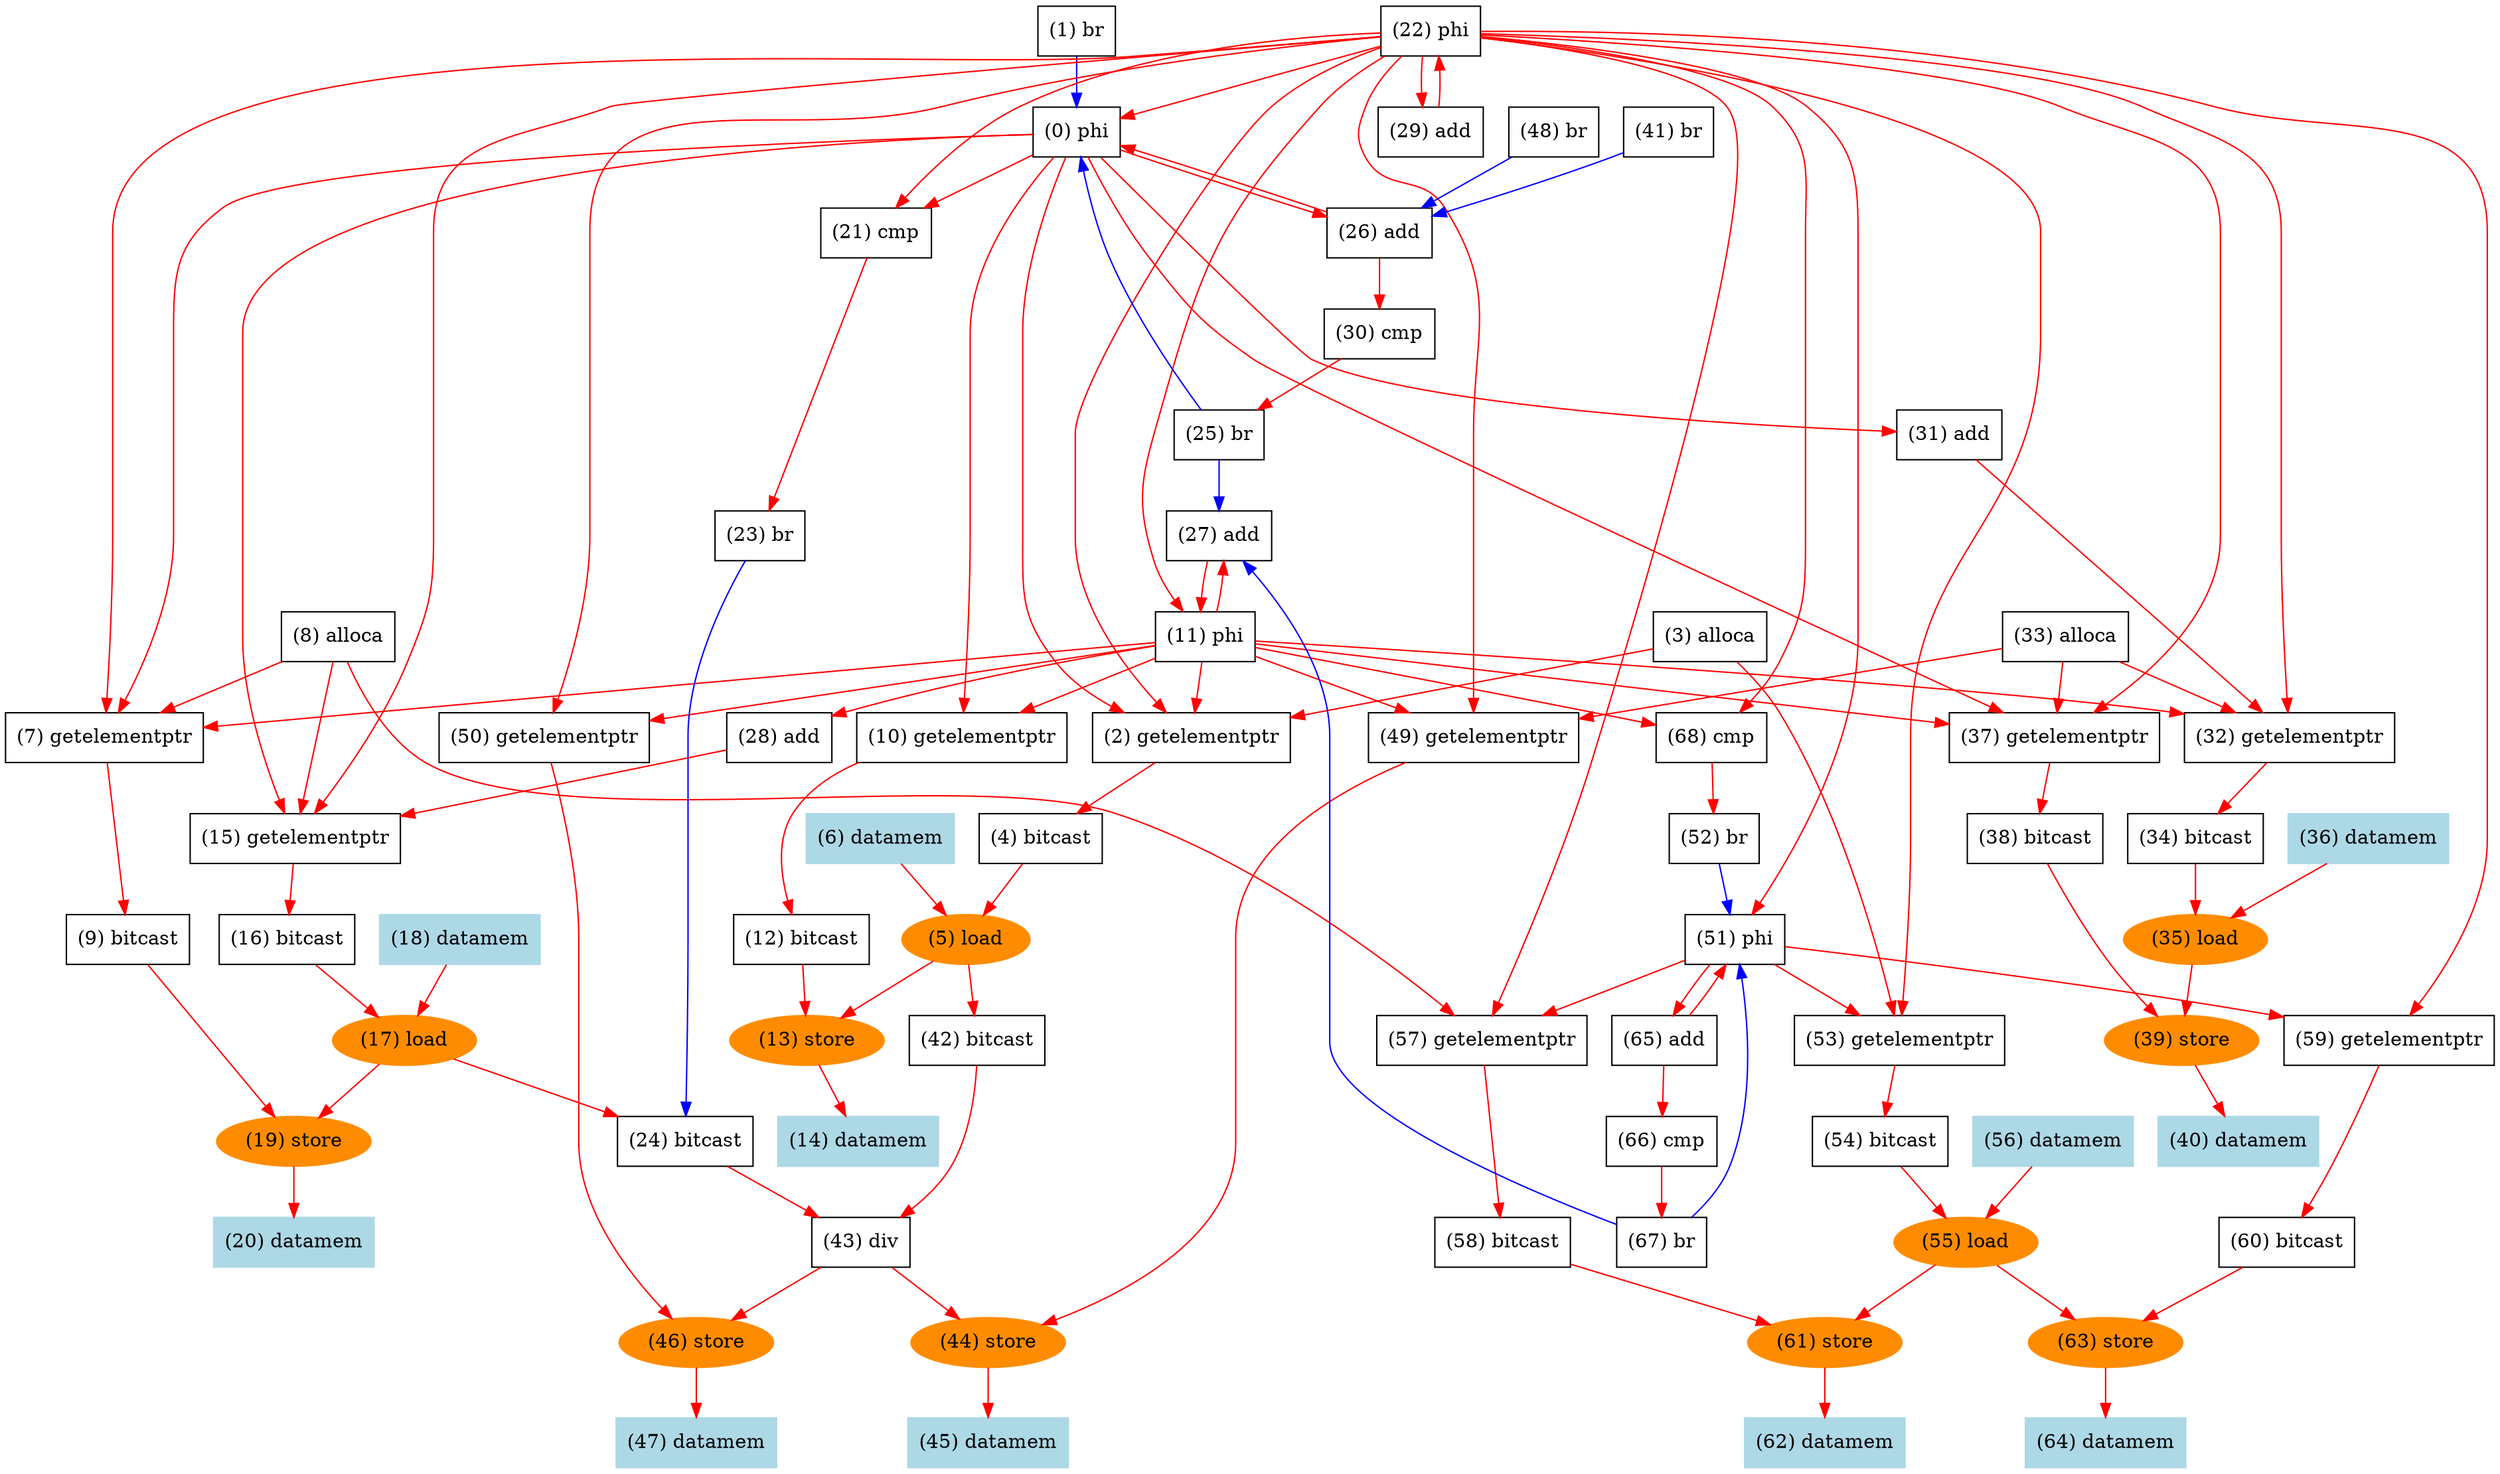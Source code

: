 digraph "DFG for'lu_cpu' function" {
	Node0phi[shape=record, label="(0) phi"];
	Node1br[shape=record, label="(1) br"];
	Node2getelementptr[shape=record, label="(2) getelementptr"];
	Node3alloca[shape=record, label="(3) alloca"];
	Node4bitcast[shape=record, label="(4) bitcast"];
	Node5load[shape=oval, color=darkorange, style=filled, label="(5) load"];
	Node6datamem[shape=record, color=lightblue, style=filled, label="(6) datamem"];
	Node7getelementptr[shape=record, label="(7) getelementptr"];
	Node8alloca[shape=record, label="(8) alloca"];
	Node9bitcast[shape=record, label="(9) bitcast"];
	Node10getelementptr[shape=record, label="(10) getelementptr"];
	Node11phi[shape=record, label="(11) phi"];
	Node12bitcast[shape=record, label="(12) bitcast"];
	Node13store[shape=oval, color=darkorange, style=filled, label="(13) store"];
	Node14datamem[shape=record, color=lightblue, style=filled, label="(14) datamem"];
	Node15getelementptr[shape=record, label="(15) getelementptr"];
	Node16bitcast[shape=record, label="(16) bitcast"];
	Node17load[shape=oval, color=darkorange, style=filled, label="(17) load"];
	Node18datamem[shape=record, color=lightblue, style=filled, label="(18) datamem"];
	Node19store[shape=oval, color=darkorange, style=filled, label="(19) store"];
	Node20datamem[shape=record, color=lightblue, style=filled, label="(20) datamem"];
	Node21cmp[shape=record, label="(21) cmp"];
	Node22phi[shape=record, label="(22) phi"];
	Node23br[shape=record, label="(23) br"];
	Node24bitcast[shape=record, label="(24) bitcast"];
	Node25br[shape=record, label="(25) br"];
	Node26add[shape=record, label="(26) add"];
	Node27add[shape=record, label="(27) add"];
	Node28add[shape=record, label="(28) add"];
	Node29add[shape=record, label="(29) add"];
	Node30cmp[shape=record, label="(30) cmp"];
	Node31add[shape=record, label="(31) add"];
	Node32getelementptr[shape=record, label="(32) getelementptr"];
	Node33alloca[shape=record, label="(33) alloca"];
	Node34bitcast[shape=record, label="(34) bitcast"];
	Node35load[shape=oval, color=darkorange, style=filled, label="(35) load"];
	Node36datamem[shape=record, color=lightblue, style=filled, label="(36) datamem"];
	Node37getelementptr[shape=record, label="(37) getelementptr"];
	Node38bitcast[shape=record, label="(38) bitcast"];
	Node39store[shape=oval, color=darkorange, style=filled, label="(39) store"];
	Node40datamem[shape=record, color=lightblue, style=filled, label="(40) datamem"];
	Node41br[shape=record, label="(41) br"];
	Node42bitcast[shape=record, label="(42) bitcast"];
	Node43div[shape=record, label="(43) div"];
	Node44store[shape=oval, color=darkorange, style=filled, label="(44) store"];
	Node45datamem[shape=record, color=lightblue, style=filled, label="(45) datamem"];
	Node46store[shape=oval, color=darkorange, style=filled, label="(46) store"];
	Node47datamem[shape=record, color=lightblue, style=filled, label="(47) datamem"];
	Node48br[shape=record, label="(48) br"];
	Node49getelementptr[shape=record, label="(49) getelementptr"];
	Node50getelementptr[shape=record, label="(50) getelementptr"];
	Node51phi[shape=record, label="(51) phi"];
	Node52br[shape=record, label="(52) br"];
	Node53getelementptr[shape=record, label="(53) getelementptr"];
	Node54bitcast[shape=record, label="(54) bitcast"];
	Node55load[shape=oval, color=darkorange, style=filled, label="(55) load"];
	Node56datamem[shape=record, color=lightblue, style=filled, label="(56) datamem"];
	Node57getelementptr[shape=record, label="(57) getelementptr"];
	Node58bitcast[shape=record, label="(58) bitcast"];
	Node59getelementptr[shape=record, label="(59) getelementptr"];
	Node60bitcast[shape=record, label="(60) bitcast"];
	Node61store[shape=oval, color=darkorange, style=filled, label="(61) store"];
	Node62datamem[shape=record, color=lightblue, style=filled, label="(62) datamem"];
	Node63store[shape=oval, color=darkorange, style=filled, label="(63) store"];
	Node64datamem[shape=record, color=lightblue, style=filled, label="(64) datamem"];
	Node65add[shape=record, label="(65) add"];
	Node66cmp[shape=record, label="(66) cmp"];
	Node67br[shape=record, label="(67) br"];
	Node68cmp[shape=record, label="(68) cmp"];
edge [color=blue]
	Node1br -> Node0phi
	Node23br -> Node24bitcast
	Node41br -> Node26add
	Node25br -> Node0phi
	Node48br -> Node26add
	Node25br -> Node27add
	Node52br -> Node51phi
	Node67br -> Node27add
	Node67br -> Node51phi
edge [color=red]
	Node3alloca -> Node2getelementptr
	Node6datamem -> Node5load
	Node8alloca -> Node7getelementptr
	Node11phi -> Node10getelementptr
	Node13store -> Node14datamem
	Node5load -> Node13store
	Node8alloca -> Node15getelementptr
	Node18datamem -> Node17load
	Node19store -> Node20datamem
	Node17load -> Node19store
	Node22phi -> Node21cmp
	Node22phi -> Node0phi
	Node26add -> Node0phi
	Node0phi -> Node2getelementptr
	Node11phi -> Node2getelementptr
	Node22phi -> Node2getelementptr
	Node2getelementptr -> Node4bitcast
	Node4bitcast -> Node5load
	Node0phi -> Node7getelementptr
	Node11phi -> Node7getelementptr
	Node22phi -> Node7getelementptr
	Node7getelementptr -> Node9bitcast
	Node0phi -> Node10getelementptr
	Node27add -> Node11phi
	Node22phi -> Node11phi
	Node10getelementptr -> Node12bitcast
	Node12bitcast -> Node13store
	Node0phi -> Node15getelementptr
	Node28add -> Node15getelementptr
	Node22phi -> Node15getelementptr
	Node15getelementptr -> Node16bitcast
	Node16bitcast -> Node17load
	Node9bitcast -> Node19store
	Node0phi -> Node21cmp
	Node29add -> Node22phi
	Node21cmp -> Node23br
	Node17load -> Node24bitcast
	Node30cmp -> Node25br
	Node0phi -> Node26add
	Node11phi -> Node27add
	Node11phi -> Node28add
	Node22phi -> Node29add
	Node26add -> Node30cmp
	Node0phi -> Node31add
	Node33alloca -> Node32getelementptr
	Node36datamem -> Node35load
	Node33alloca -> Node37getelementptr
	Node39store -> Node40datamem
	Node35load -> Node39store
	Node31add -> Node32getelementptr
	Node11phi -> Node32getelementptr
	Node22phi -> Node32getelementptr
	Node32getelementptr -> Node34bitcast
	Node34bitcast -> Node35load
	Node0phi -> Node37getelementptr
	Node11phi -> Node37getelementptr
	Node22phi -> Node37getelementptr
	Node37getelementptr -> Node38bitcast
	Node38bitcast -> Node39store
	Node5load -> Node42bitcast
	Node44store -> Node45datamem
	Node43div -> Node44store
	Node46store -> Node47datamem
	Node43div -> Node46store
	Node42bitcast -> Node43div
	Node24bitcast -> Node43div
	Node49getelementptr -> Node44store
	Node50getelementptr -> Node46store
	Node33alloca -> Node49getelementptr
	Node22phi -> Node49getelementptr
	Node11phi -> Node49getelementptr
	Node22phi -> Node50getelementptr
	Node11phi -> Node50getelementptr
	Node3alloca -> Node53getelementptr
	Node56datamem -> Node55load
	Node8alloca -> Node57getelementptr
	Node22phi -> Node59getelementptr
	Node61store -> Node62datamem
	Node55load -> Node61store
	Node63store -> Node64datamem
	Node55load -> Node63store
	Node65add -> Node51phi
	Node22phi -> Node51phi
	Node68cmp -> Node52br
	Node51phi -> Node53getelementptr
	Node22phi -> Node53getelementptr
	Node53getelementptr -> Node54bitcast
	Node54bitcast -> Node55load
	Node51phi -> Node57getelementptr
	Node22phi -> Node57getelementptr
	Node57getelementptr -> Node58bitcast
	Node51phi -> Node59getelementptr
	Node59getelementptr -> Node60bitcast
	Node58bitcast -> Node61store
	Node60bitcast -> Node63store
	Node51phi -> Node65add
	Node65add -> Node66cmp
	Node66cmp -> Node67br
	Node11phi -> Node68cmp
	Node22phi -> Node68cmp
}
